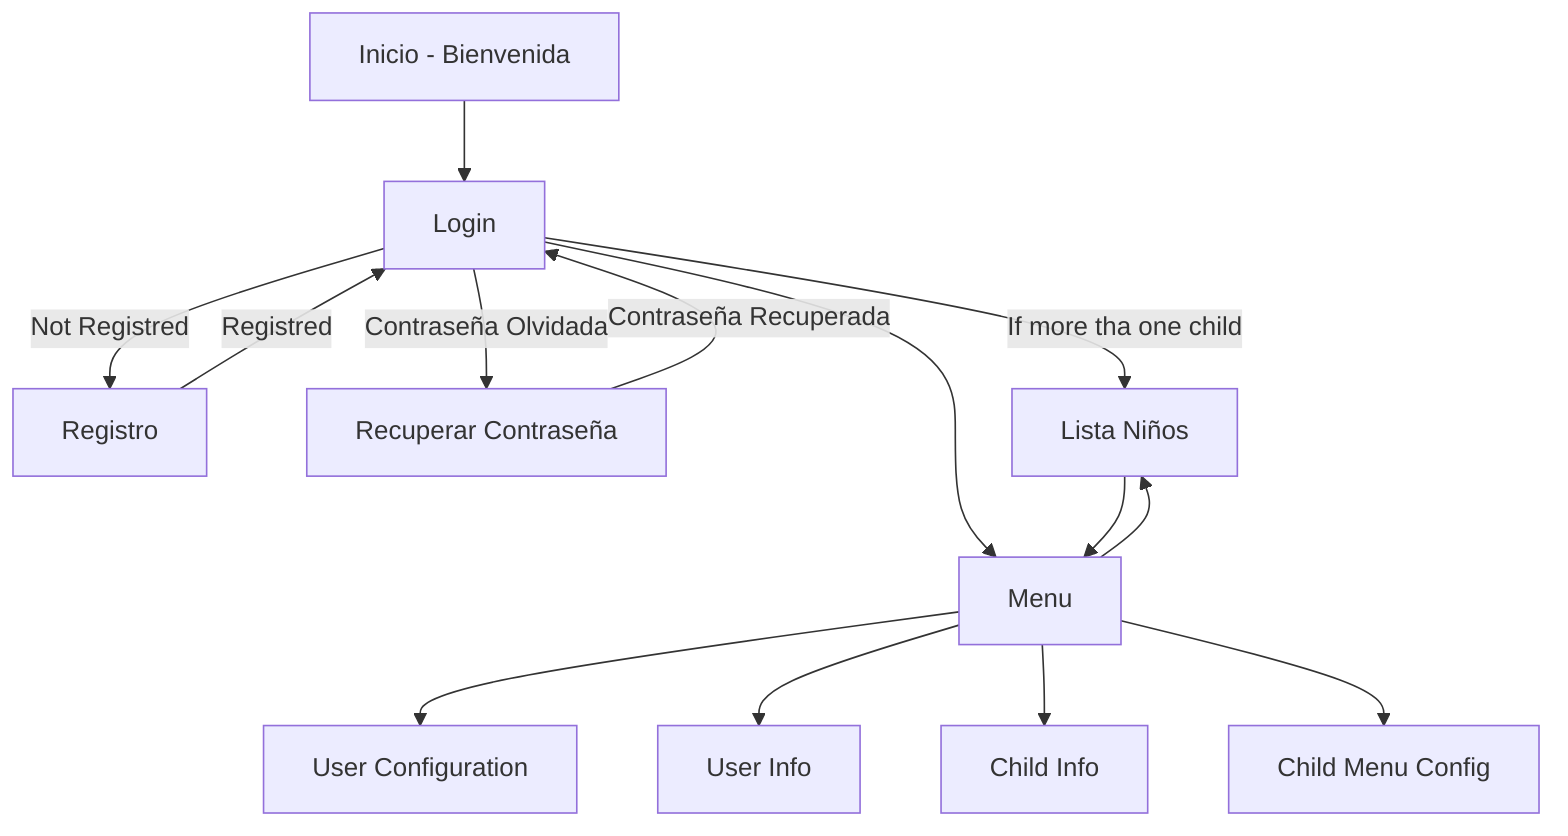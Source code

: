 flowchart TD
    A[Inicio - Bienvenida] --> B[Login]
    B -->|Not Registred| C[Registro]
    B -->|Contraseña Olvidada| D[Recuperar Contraseña]
    B-->|If more tha one child| F[Lista Niños]
    B --> G[Menu]
    F --> G 
    G --> F
    G --> H[User Configuration]
    G --> I[User Info]
    C -->|Registred| B
    D -->|Contraseña Recuperada| B
    G --> J[Child Info]
    G --> K[Child Menu Config]

    %%Login: 
    %%Descripcion: La pagina de login donde el usuario se validara
    %%Info Entrada: (username/email, password)
    %%Interacciones: (login option)
    %%Info Vista: Nada

    %%Registro:
    %%Descripcion: La pagina de registro donde el suaurio se registarar con sus datos y/o los datos del niño
    %%Info Entrada: (username, name, lastname, email, phone number, password y/o child name, child lastname)
    %%Interacciones: (register user option, register child option)
    %%Info Vista: Nada

    %%Recuperar Contraseña: 
    %%Descripcion: La pagina de recuperacion de contraseña, aqui utilizando el correo afiliado a tu cuenta mandaras un codigo de verificacion para luego poder cambiar tu contraseña
    %%Info Entrada: (email, verification code)
    %%Interacciones: (send code option, change password option)
    %%Info Vista: Nada

    %%User Info:
    %%Descripcion: La pagina de informacion del usuario
    %%Info Entrada: Nada
    %%Interacciones: Nada
    %%Info Vista: (username, name, lastname, emial, phone number, email, password)

    %%User Config:
    %%Descripcion: La pagina de configuracion del usuario, dodne podra cambair todo lo relacionado con el usuario en si y no con le niño
    %%Info Entrada: Nada
    %%Interacciones: (change username option, change name option, change lastname option, change email option, change phone number option, change pasword option)
    %%Info Vista: Nada

    %%Childs List:
    %%Descripcion: La pagina de la lista de niños de los cuales tiene accesso el usuario
    %%Info Entrada: Nada
    %%Interacciones: (select child option)
    %%Info Vista: (child name, child lastname, child unique identifier)

    %%Menu: 
    %%Descripcion: La pagina principal del usuario donde tiene acceso a su porpio infromacion y configuracion con tambien acceso a la infromacion del niño, opciones para añadir el tiempo del parche y configuraciones relacioanda con el niño
    %%Info Entrada: Nada
    %%Interacciones: (access to Child Info, accces to Child Menu Config, Add patch time option, access to Userinfo, access to UserConfig)
    %%Info Vista: Nada

    %%Child Info:
    %%Descripcion: La pagina donde esta toda la informacion relacionada con el niño
    %%Info Entrada: Nada
    %%Interacciones: Nada
    %%Info Vista: (child name, child lastname, patch time info, child unique identifier, users with access to this info, permissions of users with access)

    %%Child MenuConfig:
    %%Descripcion: La pagina donde esta toda la configuracion del lo relacionado con el niño
    %%Info Entrada: Nada
    %%Interacciones: (change child name option, change child lastname option, change users with access option, change permissions of users with acces option)
    %%Info Vista: Nada